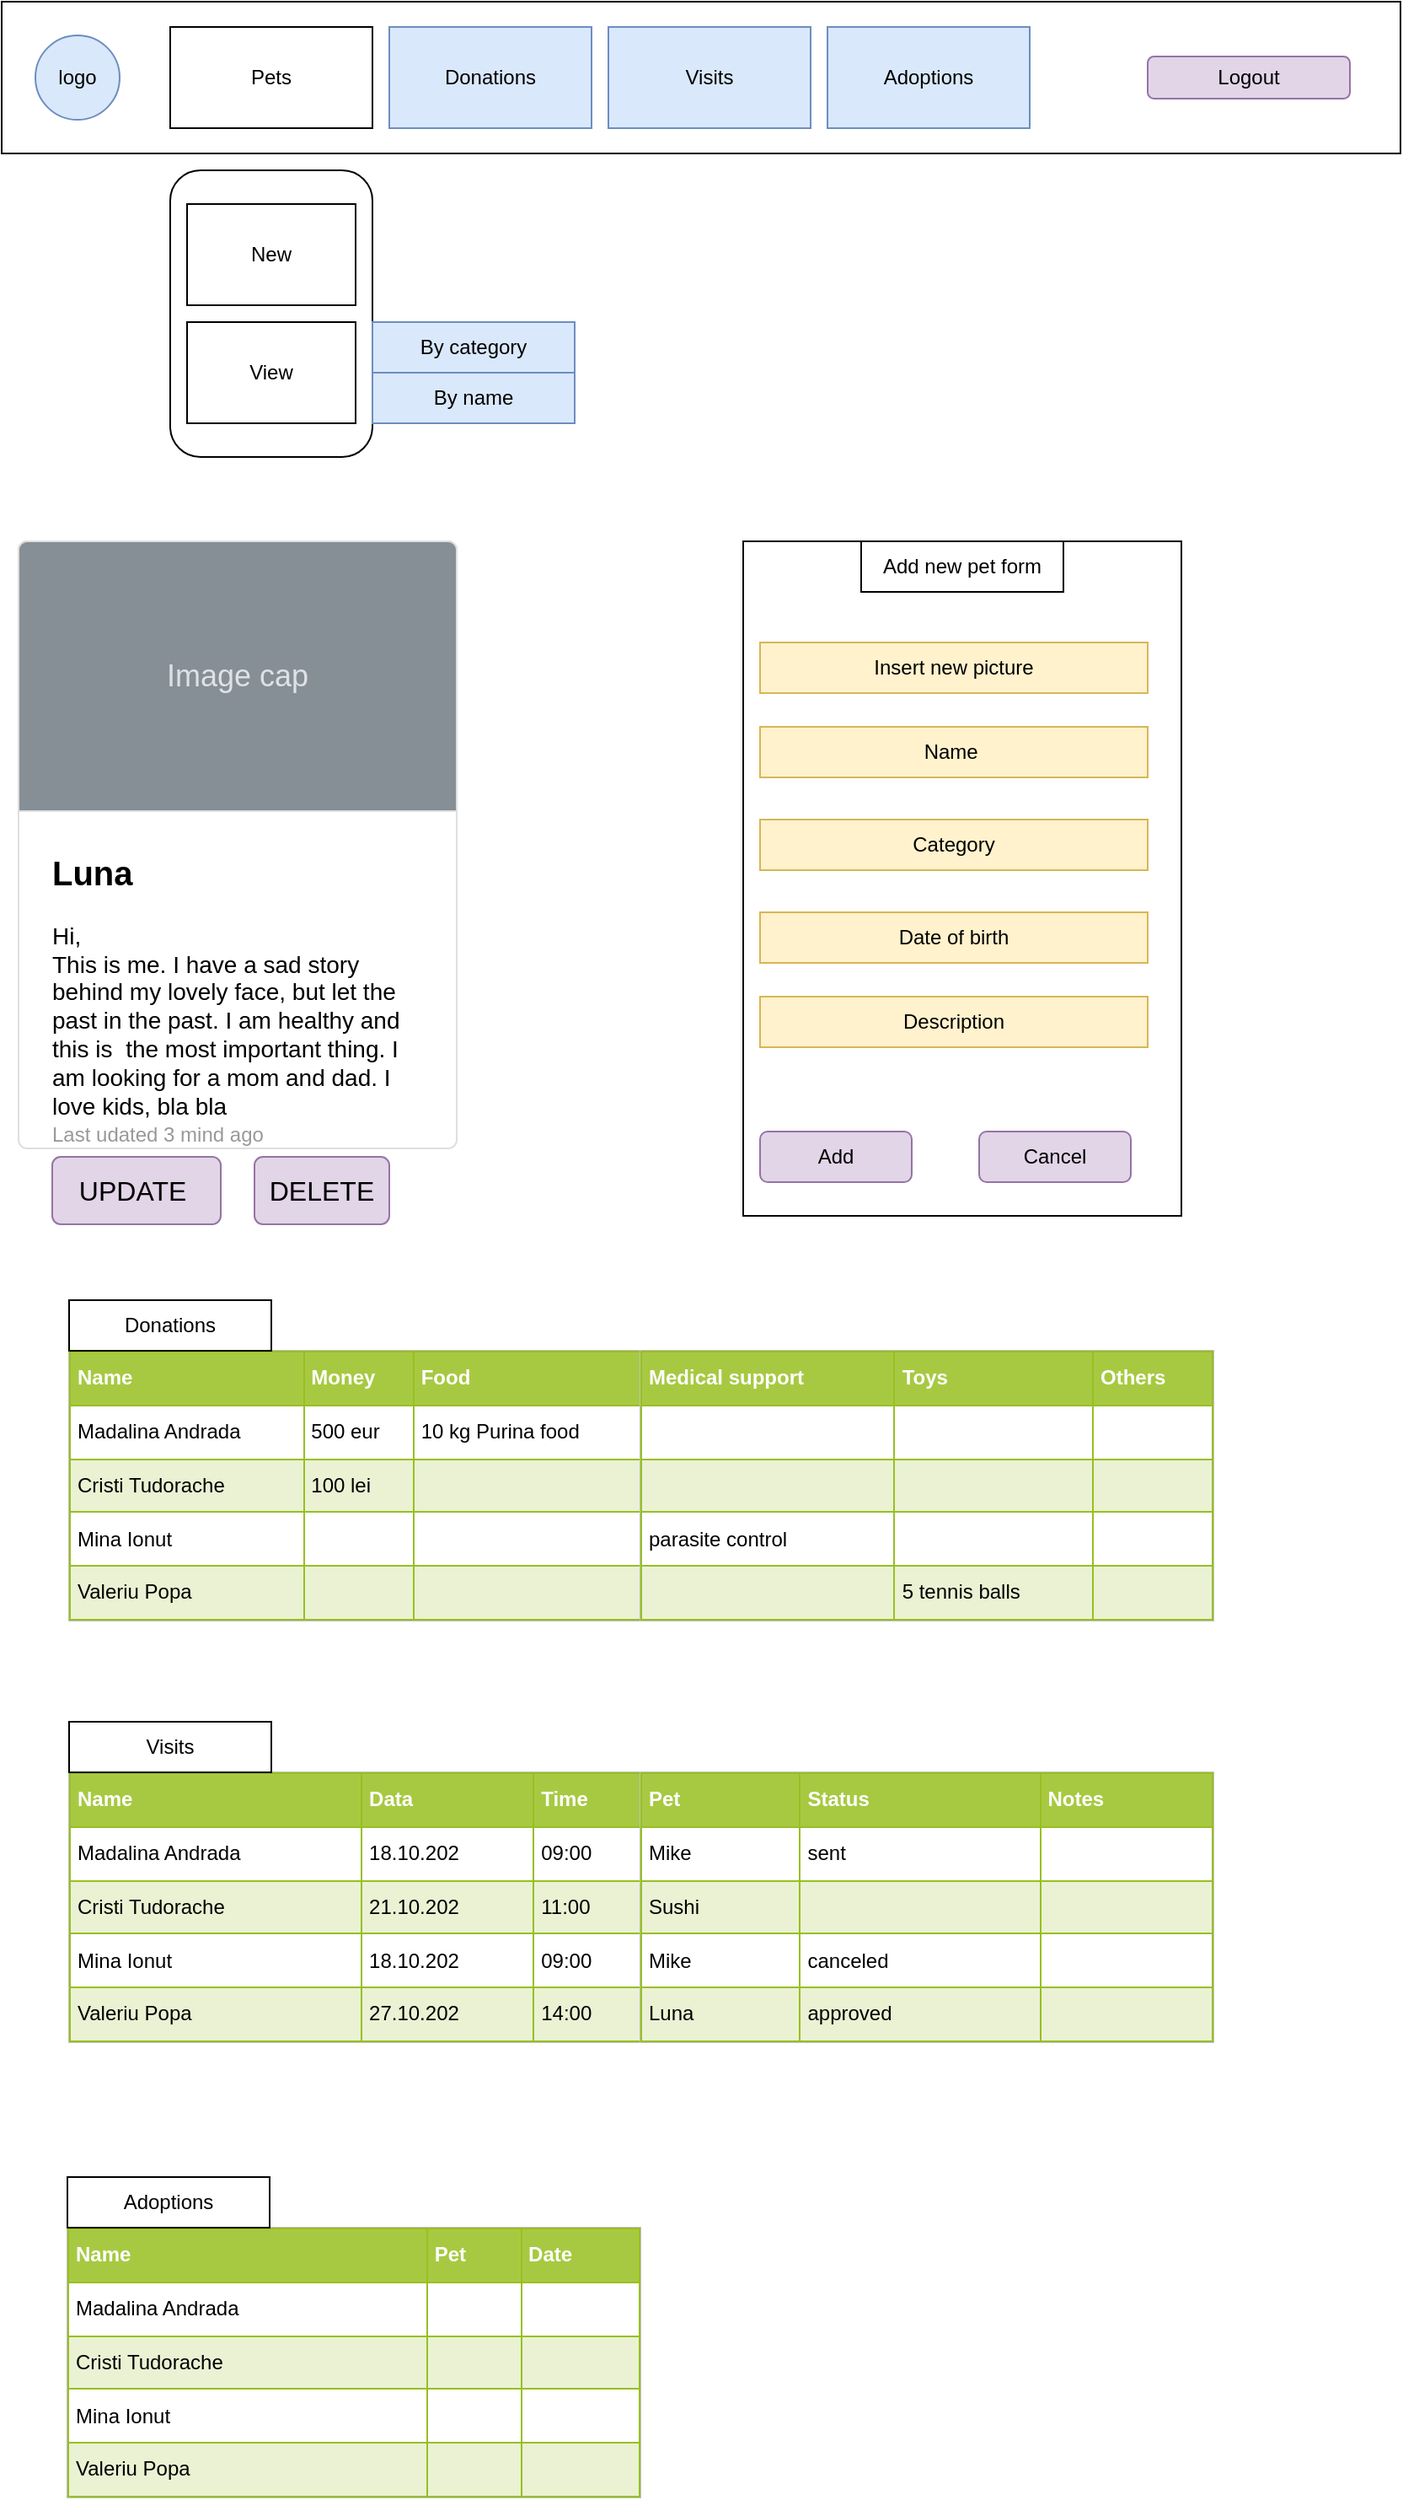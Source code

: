 <mxfile version="14.7.4" type="embed"><diagram id="l-C-giSEmUUlz3GWDmYj" name="Page-1"><mxGraphModel dx="1084" dy="340" grid="1" gridSize="10" guides="1" tooltips="1" connect="1" arrows="1" fold="1" page="1" pageScale="1" pageWidth="850" pageHeight="1100" math="0" shadow="0"><root><mxCell id="0"/><mxCell id="1" parent="0"/><mxCell id="2" value="" style="rounded=0;whiteSpace=wrap;html=1;" vertex="1" parent="1"><mxGeometry x="20" y="10" width="830" height="90" as="geometry"/></mxCell><mxCell id="3" value="Pets" style="rounded=0;whiteSpace=wrap;html=1;" vertex="1" parent="1"><mxGeometry x="120" y="25" width="120" height="60" as="geometry"/></mxCell><mxCell id="4" value="logo" style="ellipse;whiteSpace=wrap;html=1;aspect=fixed;fillColor=#dae8fc;strokeColor=#6c8ebf;" vertex="1" parent="1"><mxGeometry x="40" y="30" width="50" height="50" as="geometry"/></mxCell><mxCell id="6" value="Donations" style="rounded=0;whiteSpace=wrap;html=1;fillColor=#dae8fc;strokeColor=#6c8ebf;" vertex="1" parent="1"><mxGeometry x="250" y="25" width="120" height="60" as="geometry"/></mxCell><mxCell id="7" value="Visits" style="rounded=0;whiteSpace=wrap;html=1;fillColor=#dae8fc;strokeColor=#6c8ebf;" vertex="1" parent="1"><mxGeometry x="380" y="25" width="120" height="60" as="geometry"/></mxCell><mxCell id="8" value="Adoptions" style="rounded=0;whiteSpace=wrap;html=1;fillColor=#dae8fc;strokeColor=#6c8ebf;" vertex="1" parent="1"><mxGeometry x="510" y="25" width="120" height="60" as="geometry"/></mxCell><mxCell id="9" value="Logout" style="rounded=1;whiteSpace=wrap;html=1;fillColor=#e1d5e7;strokeColor=#9673a6;" vertex="1" parent="1"><mxGeometry x="700" y="42.5" width="120" height="25" as="geometry"/></mxCell><mxCell id="10" value="" style="rounded=1;whiteSpace=wrap;html=1;" vertex="1" parent="1"><mxGeometry x="120" y="110" width="120" height="170" as="geometry"/></mxCell><mxCell id="11" value="New" style="rounded=0;whiteSpace=wrap;html=1;" vertex="1" parent="1"><mxGeometry x="130" y="130" width="100" height="60" as="geometry"/></mxCell><mxCell id="12" value="View" style="rounded=0;whiteSpace=wrap;html=1;" vertex="1" parent="1"><mxGeometry x="130" y="200" width="100" height="60" as="geometry"/></mxCell><mxCell id="13" value="By category" style="rounded=0;whiteSpace=wrap;html=1;fillColor=#dae8fc;strokeColor=#6c8ebf;" vertex="1" parent="1"><mxGeometry x="240" y="200" width="120" height="30" as="geometry"/></mxCell><mxCell id="14" value="By name" style="rounded=0;whiteSpace=wrap;html=1;fillColor=#dae8fc;strokeColor=#6c8ebf;" vertex="1" parent="1"><mxGeometry x="240" y="230" width="120" height="30" as="geometry"/></mxCell><UserObject label="&lt;span style=&quot;font-size: 20px&quot;&gt;&lt;b&gt;Luna&lt;/b&gt;&lt;/span&gt;&lt;br&gt;&lt;br&gt;Hi,&lt;br&gt;This is me. I have a sad story behind my lovely face, but let the past in the past. I am healthy and this is&amp;nbsp; the most important thing. I am looking for a mom and dad. I love kids, bla bla&lt;br&gt;&lt;font color=&quot;#999999&quot; style=&quot;font-size: 12px&quot;&gt;Last udated 3 mind ago&lt;/font&gt;" id="16"><mxCell style="html=1;shadow=0;dashed=0;shape=mxgraph.bootstrap.rrect;rSize=5;strokeColor=#DFDFDF;html=1;whiteSpace=wrap;fillColor=#ffffff;fontColor=#000000;verticalAlign=top;align=left;spacing=20;spacingBottom=0;fontSize=14;spacingTop=160;" vertex="1" parent="1"><mxGeometry x="30" y="330" width="260" height="360" as="geometry"/></mxCell></UserObject><UserObject label="Image cap" link="http://images.unsplash.com/photo-1570824105192-a7bb72b73141?ixlib=rb-1.2.1&amp;q=80&amp;fm=jpg&amp;crop=entropy&amp;cs=tinysrgb&amp;w=1080&amp;fit=max&amp;ixid=eyJhcHBfaWQiOjEyMDd9" id="17"><mxCell style="html=1;shadow=0;dashed=0;shape=mxgraph.bootstrap.topButton;rSize=5;perimeter=none;whiteSpace=wrap;fillColor=#868E96;strokeColor=#DFDFDF;fontColor=#DEE2E6;resizeWidth=1;fontSize=18;" vertex="1" parent="16"><mxGeometry width="260" height="160" relative="1" as="geometry"/></mxCell></UserObject><mxCell id="18" value="UPDATE&amp;nbsp;" style="html=1;shadow=0;dashed=0;shape=mxgraph.bootstrap.rrect;rSize=5;strokeColor=#9673a6;strokeWidth=1;fillColor=#e1d5e7;whiteSpace=wrap;align=center;verticalAlign=middle;spacingLeft=0;fontStyle=0;fontSize=16;spacing=5;" vertex="1" parent="1"><mxGeometry x="50" y="695" width="100" height="40" as="geometry"/></mxCell><mxCell id="19" value="DELETE" style="html=1;shadow=0;dashed=0;shape=mxgraph.bootstrap.rrect;rSize=5;strokeColor=#9673a6;strokeWidth=1;fillColor=#e1d5e7;whiteSpace=wrap;align=center;verticalAlign=middle;spacingLeft=0;fontStyle=0;fontSize=16;spacing=5;" vertex="1" parent="1"><mxGeometry x="170" y="695" width="80" height="40" as="geometry"/></mxCell><mxCell id="20" value="" style="rounded=0;whiteSpace=wrap;html=1;" vertex="1" parent="1"><mxGeometry x="460" y="330" width="260" height="400" as="geometry"/></mxCell><mxCell id="21" value="Add new pet form" style="rounded=0;whiteSpace=wrap;html=1;" vertex="1" parent="1"><mxGeometry x="530" y="330" width="120" height="30" as="geometry"/></mxCell><mxCell id="22" value="Insert new picture" style="rounded=0;whiteSpace=wrap;html=1;fillColor=#fff2cc;strokeColor=#d6b656;" vertex="1" parent="1"><mxGeometry x="470" y="390" width="230" height="30" as="geometry"/></mxCell><mxCell id="28" value="Description" style="rounded=0;whiteSpace=wrap;html=1;fillColor=#fff2cc;strokeColor=#d6b656;" vertex="1" parent="1"><mxGeometry x="470" y="600" width="230" height="30" as="geometry"/></mxCell><mxCell id="29" value="Date of birth" style="rounded=0;whiteSpace=wrap;html=1;fillColor=#fff2cc;strokeColor=#d6b656;" vertex="1" parent="1"><mxGeometry x="470" y="550" width="230" height="30" as="geometry"/></mxCell><mxCell id="30" value="Category" style="rounded=0;whiteSpace=wrap;html=1;fillColor=#fff2cc;strokeColor=#d6b656;" vertex="1" parent="1"><mxGeometry x="470" y="495" width="230" height="30" as="geometry"/></mxCell><mxCell id="31" value="Name&amp;nbsp;" style="rounded=0;whiteSpace=wrap;html=1;fillColor=#fff2cc;strokeColor=#d6b656;" vertex="1" parent="1"><mxGeometry x="470" y="440" width="230" height="30" as="geometry"/></mxCell><mxCell id="32" value="Add" style="rounded=1;whiteSpace=wrap;html=1;fillColor=#e1d5e7;strokeColor=#9673a6;" vertex="1" parent="1"><mxGeometry x="470" y="680" width="90" height="30" as="geometry"/></mxCell><mxCell id="33" value="Cancel" style="rounded=1;whiteSpace=wrap;html=1;fillColor=#e1d5e7;strokeColor=#9673a6;" vertex="1" parent="1"><mxGeometry x="600" y="680" width="90" height="30" as="geometry"/></mxCell><mxCell id="34" value="&lt;table border=&quot;1&quot; width=&quot;100%&quot; cellpadding=&quot;4&quot; style=&quot;width: 100% ; height: 100% ; border-collapse: collapse&quot;&gt;&lt;tbody&gt;&lt;tr style=&quot;background-color: #a7c942 ; color: #ffffff ; border: 1px solid #98bf21&quot;&gt;&lt;th align=&quot;left&quot;&gt;Name&lt;/th&gt;&lt;th align=&quot;left&quot;&gt;Data&lt;/th&gt;&lt;th align=&quot;left&quot;&gt;Time&lt;/th&gt;&lt;/tr&gt;&lt;tr style=&quot;border: 1px solid #98bf21&quot;&gt;&lt;td&gt;Madalina Andrada&lt;/td&gt;&lt;td&gt;18.10.202&lt;/td&gt;&lt;td&gt;09:00&lt;/td&gt;&lt;/tr&gt;&lt;tr style=&quot;background-color: #eaf2d3 ; border: 1px solid #98bf21&quot;&gt;&lt;td&gt;Cristi Tudorache&lt;/td&gt;&lt;td&gt;21.10.202&lt;/td&gt;&lt;td&gt;11:00&lt;/td&gt;&lt;/tr&gt;&lt;tr style=&quot;border: 1px solid #98bf21&quot;&gt;&lt;td&gt;Mina Ionut&lt;/td&gt;&lt;td&gt;18.10.202&lt;/td&gt;&lt;td&gt;09:00&lt;/td&gt;&lt;/tr&gt;&lt;tr style=&quot;background-color: #eaf2d3 ; border: 1px solid #98bf21&quot;&gt;&lt;td&gt;Valeriu Popa&lt;/td&gt;&lt;td&gt;27.10.202&lt;/td&gt;&lt;td&gt;14:00&lt;/td&gt;&lt;/tr&gt;&lt;/tbody&gt;&lt;/table&gt;" style="text;html=1;strokeColor=#c0c0c0;fillColor=#ffffff;overflow=fill;rounded=0;" vertex="1" parent="1"><mxGeometry x="60" y="1060" width="340" height="160" as="geometry"/></mxCell><mxCell id="35" value="&lt;table border=&quot;1&quot; width=&quot;100%&quot; cellpadding=&quot;4&quot; style=&quot;width: 100% ; height: 100% ; border-collapse: collapse&quot;&gt;&lt;tbody&gt;&lt;tr style=&quot;background-color: #a7c942 ; color: #ffffff ; border: 1px solid #98bf21&quot;&gt;&lt;th align=&quot;left&quot;&gt;Pet&lt;/th&gt;&lt;th align=&quot;left&quot;&gt;Status&lt;/th&gt;&lt;th align=&quot;left&quot;&gt;Notes&lt;/th&gt;&lt;/tr&gt;&lt;tr style=&quot;border: 1px solid #98bf21&quot;&gt;&lt;td&gt;Mike&amp;nbsp;&lt;/td&gt;&lt;td&gt;sent&amp;nbsp;&lt;/td&gt;&lt;td&gt;&lt;/td&gt;&lt;/tr&gt;&lt;tr style=&quot;background-color: #eaf2d3 ; border: 1px solid #98bf21&quot;&gt;&lt;td&gt;Sushi&lt;/td&gt;&lt;td&gt;&lt;span style=&quot;color: rgba(0 , 0 , 0 , 0) ; font-family: monospace ; font-size: 0px ; background-color: rgb(248 , 249 , 250)&quot;&gt;%3CmxGraphModel%3E%3Croot%3E%3CmxCell%20id%3D%220%22%2F%3E%3CmxCell%20id%3D%221%22%20parent%3D%220%22%2F%3E%3CmxCell%20id%3D%222%22%20value%3D%22Success%22%20style%3D%22html%3D1%3Bshadow%3D0%3Bdashed%3D0%3Bshape%3Dmxgraph.bootstrap.rrect%3BrSize%3D5%3BstrokeColor%3Dnone%3BstrokeWidth%3D1%3BfillColor%3D%2333A64C%3BfontColor%3D%23FFFFFF%3BwhiteSpace%3Dwrap%3Balign%3Dcenter%3BverticalAlign%3Dmiddle%3BspacingLeft%3D0%3BfontStyle%3D0%3BfontSize%3D16%3Bspacing%3D5%3B%22%20vertex%3D%221%22%20parent%3D%221%22%3E%3CmxGeometry%20x%3D%22500%22%20y%3D%221050%22%20width%3D%2260%22%20height%3D%2220%22%20as%3D%22geometry%22%2F%3E%3C%2FmxCell%3E%3C%2Froot%3E%3C%2FmxGraphModel%3E&lt;/span&gt;&lt;/td&gt;&lt;td&gt;&lt;br&gt;&lt;/td&gt;&lt;/tr&gt;&lt;tr style=&quot;border: 1px solid #98bf21&quot;&gt;&lt;td&gt;Mike&lt;/td&gt;&lt;td&gt;canceled&lt;/td&gt;&lt;td&gt;&lt;br&gt;&lt;/td&gt;&lt;/tr&gt;&lt;tr style=&quot;background-color: #eaf2d3 ; border: 1px solid #98bf21&quot;&gt;&lt;td&gt;Luna&lt;/td&gt;&lt;td&gt;approved&lt;/td&gt;&lt;td&gt;&lt;br&gt;&lt;/td&gt;&lt;/tr&gt;&lt;/tbody&gt;&lt;/table&gt;" style="text;html=1;strokeColor=#c0c0c0;fillColor=#ffffff;overflow=fill;rounded=0;" vertex="1" parent="1"><mxGeometry x="399" y="1060" width="340" height="160" as="geometry"/></mxCell><mxCell id="36" value="&lt;table border=&quot;1&quot; width=&quot;100%&quot; cellpadding=&quot;4&quot; style=&quot;width: 100% ; height: 100% ; border-collapse: collapse&quot;&gt;&lt;tbody&gt;&lt;tr style=&quot;background-color: #a7c942 ; color: #ffffff ; border: 1px solid #98bf21&quot;&gt;&lt;th align=&quot;left&quot;&gt;Name&lt;/th&gt;&lt;th align=&quot;left&quot;&gt;Money&lt;/th&gt;&lt;th align=&quot;left&quot;&gt;Food&lt;/th&gt;&lt;/tr&gt;&lt;tr style=&quot;border: 1px solid #98bf21&quot;&gt;&lt;td&gt;Madalina Andrada&lt;/td&gt;&lt;td&gt;500 eur&lt;/td&gt;&lt;td&gt;10 kg Purina food&lt;/td&gt;&lt;/tr&gt;&lt;tr style=&quot;background-color: #eaf2d3 ; border: 1px solid #98bf21&quot;&gt;&lt;td&gt;Cristi Tudorache&lt;/td&gt;&lt;td&gt;100 lei&lt;/td&gt;&lt;td&gt;&lt;br&gt;&lt;/td&gt;&lt;/tr&gt;&lt;tr style=&quot;border: 1px solid #98bf21&quot;&gt;&lt;td&gt;Mina Ionut&lt;/td&gt;&lt;td&gt;&lt;/td&gt;&lt;td&gt;&lt;/td&gt;&lt;/tr&gt;&lt;tr style=&quot;background-color: #eaf2d3 ; border: 1px solid #98bf21&quot;&gt;&lt;td&gt;Valeriu Popa&lt;/td&gt;&lt;td&gt;&lt;/td&gt;&lt;td&gt;&lt;br&gt;&lt;/td&gt;&lt;/tr&gt;&lt;/tbody&gt;&lt;/table&gt;" style="text;html=1;strokeColor=#c0c0c0;fillColor=#ffffff;overflow=fill;rounded=0;" vertex="1" parent="1"><mxGeometry x="60" y="810" width="340" height="160" as="geometry"/></mxCell><mxCell id="37" value="&lt;table border=&quot;1&quot; width=&quot;100%&quot; cellpadding=&quot;4&quot; style=&quot;width: 100% ; height: 100% ; border-collapse: collapse&quot;&gt;&lt;tbody&gt;&lt;tr style=&quot;background-color: #a7c942 ; color: #ffffff ; border: 1px solid #98bf21&quot;&gt;&lt;th align=&quot;left&quot;&gt;Medical support&lt;/th&gt;&lt;th align=&quot;left&quot;&gt;Toys&lt;/th&gt;&lt;th align=&quot;left&quot;&gt;Others&lt;/th&gt;&lt;/tr&gt;&lt;tr style=&quot;border: 1px solid #98bf21&quot;&gt;&lt;td&gt;&lt;br&gt;&lt;/td&gt;&lt;td&gt;&lt;br&gt;&lt;/td&gt;&lt;td&gt;&lt;/td&gt;&lt;/tr&gt;&lt;tr style=&quot;background-color: #eaf2d3 ; border: 1px solid #98bf21&quot;&gt;&lt;td&gt;&lt;/td&gt;&lt;td&gt;&lt;span style=&quot;color: rgba(0 , 0 , 0 , 0) ; font-family: monospace ; font-size: 0px ; background-color: rgb(248 , 249 , 250)&quot;&gt;%3CmxGraphModel%3E%3Croot%3E%3CmxCell%20id%3D%220%22%2F%3E%3CmxCell%20id%3D%221%22%20parent%3D%220%22%2F%3E%3CmxCell%20id%3D%222%22%20value%3D%22Success%22%20style%3D%22html%3D1%3Bshadow%3D0%3Bdashed%3D0%3Bshape%3Dmxgraph.bootstrap.rrect%3BrSize%3D5%3BstrokeColor%3Dnone%3BstrokeWidth%3D1%3BfillColor%3D%2333A64C%3BfontColor%3D%23FFFFFF%3BwhiteSpace%3Dwrap%3Balign%3Dcenter%3BverticalAlign%3Dmiddle%3BspacingLeft%3D0%3BfontStyle%3D0%3BfontSize%3D16%3Bspacing%3D5%3B%22%20vertex%3D%221%22%20parent%3D%221%22%3E%3CmxGeometry%20x%3D%22500%22%20y%3D%221050%22%20width%3D%2260%22%20height%3D%2220%22%20as%3D%22geometry%22%2F%3E%3C%2FmxCell%3E%3C%2Froot%3E%3C%2FmxGraphModel%3E&lt;/span&gt;&lt;/td&gt;&lt;td&gt;&lt;br&gt;&lt;/td&gt;&lt;/tr&gt;&lt;tr style=&quot;border: 1px solid #98bf21&quot;&gt;&lt;td&gt;parasite control&amp;nbsp;&lt;/td&gt;&lt;td&gt;&lt;br&gt;&lt;/td&gt;&lt;td&gt;&lt;br&gt;&lt;/td&gt;&lt;/tr&gt;&lt;tr style=&quot;background-color: #eaf2d3 ; border: 1px solid #98bf21&quot;&gt;&lt;td&gt;&lt;/td&gt;&lt;td&gt;5 tennis balls&lt;/td&gt;&lt;td&gt;&lt;br&gt;&lt;/td&gt;&lt;/tr&gt;&lt;/tbody&gt;&lt;/table&gt;" style="text;html=1;strokeColor=#c0c0c0;fillColor=#ffffff;overflow=fill;rounded=0;" vertex="1" parent="1"><mxGeometry x="399" y="810" width="340" height="160" as="geometry"/></mxCell><mxCell id="43" value="Donations" style="rounded=0;whiteSpace=wrap;html=1;" vertex="1" parent="1"><mxGeometry x="60" y="780" width="120" height="30" as="geometry"/></mxCell><mxCell id="44" value="Visits" style="rounded=0;whiteSpace=wrap;html=1;" vertex="1" parent="1"><mxGeometry x="60" y="1030" width="120" height="30" as="geometry"/></mxCell><mxCell id="46" value="&lt;table border=&quot;1&quot; width=&quot;100%&quot; cellpadding=&quot;4&quot; style=&quot;width: 100% ; height: 100% ; border-collapse: collapse&quot;&gt;&lt;tbody&gt;&lt;tr style=&quot;background-color: #a7c942 ; color: #ffffff ; border: 1px solid #98bf21&quot;&gt;&lt;th align=&quot;left&quot;&gt;Name&lt;/th&gt;&lt;th align=&quot;left&quot;&gt;Pet&lt;/th&gt;&lt;th align=&quot;left&quot;&gt;Date&lt;/th&gt;&lt;/tr&gt;&lt;tr style=&quot;border: 1px solid #98bf21&quot;&gt;&lt;td&gt;Madalina Andrada&lt;/td&gt;&lt;td&gt;&lt;/td&gt;&lt;td&gt;&lt;/td&gt;&lt;/tr&gt;&lt;tr style=&quot;background-color: #eaf2d3 ; border: 1px solid #98bf21&quot;&gt;&lt;td&gt;Cristi Tudorache&lt;/td&gt;&lt;td&gt;&lt;/td&gt;&lt;td&gt;&lt;/td&gt;&lt;/tr&gt;&lt;tr style=&quot;border: 1px solid #98bf21&quot;&gt;&lt;td&gt;Mina Ionut&lt;/td&gt;&lt;td&gt;&lt;/td&gt;&lt;td&gt;&lt;/td&gt;&lt;/tr&gt;&lt;tr style=&quot;background-color: #eaf2d3 ; border: 1px solid #98bf21&quot;&gt;&lt;td&gt;Valeriu Popa&lt;/td&gt;&lt;td&gt;&lt;/td&gt;&lt;td&gt;&lt;br&gt;&lt;/td&gt;&lt;/tr&gt;&lt;/tbody&gt;&lt;/table&gt;" style="text;html=1;strokeColor=#c0c0c0;fillColor=#ffffff;overflow=fill;rounded=0;" vertex="1" parent="1"><mxGeometry x="59" y="1330" width="340" height="160" as="geometry"/></mxCell><mxCell id="47" value="Adoptions" style="rounded=0;whiteSpace=wrap;html=1;" vertex="1" parent="1"><mxGeometry x="59" y="1300" width="120" height="30" as="geometry"/></mxCell></root></mxGraphModel></diagram></mxfile>